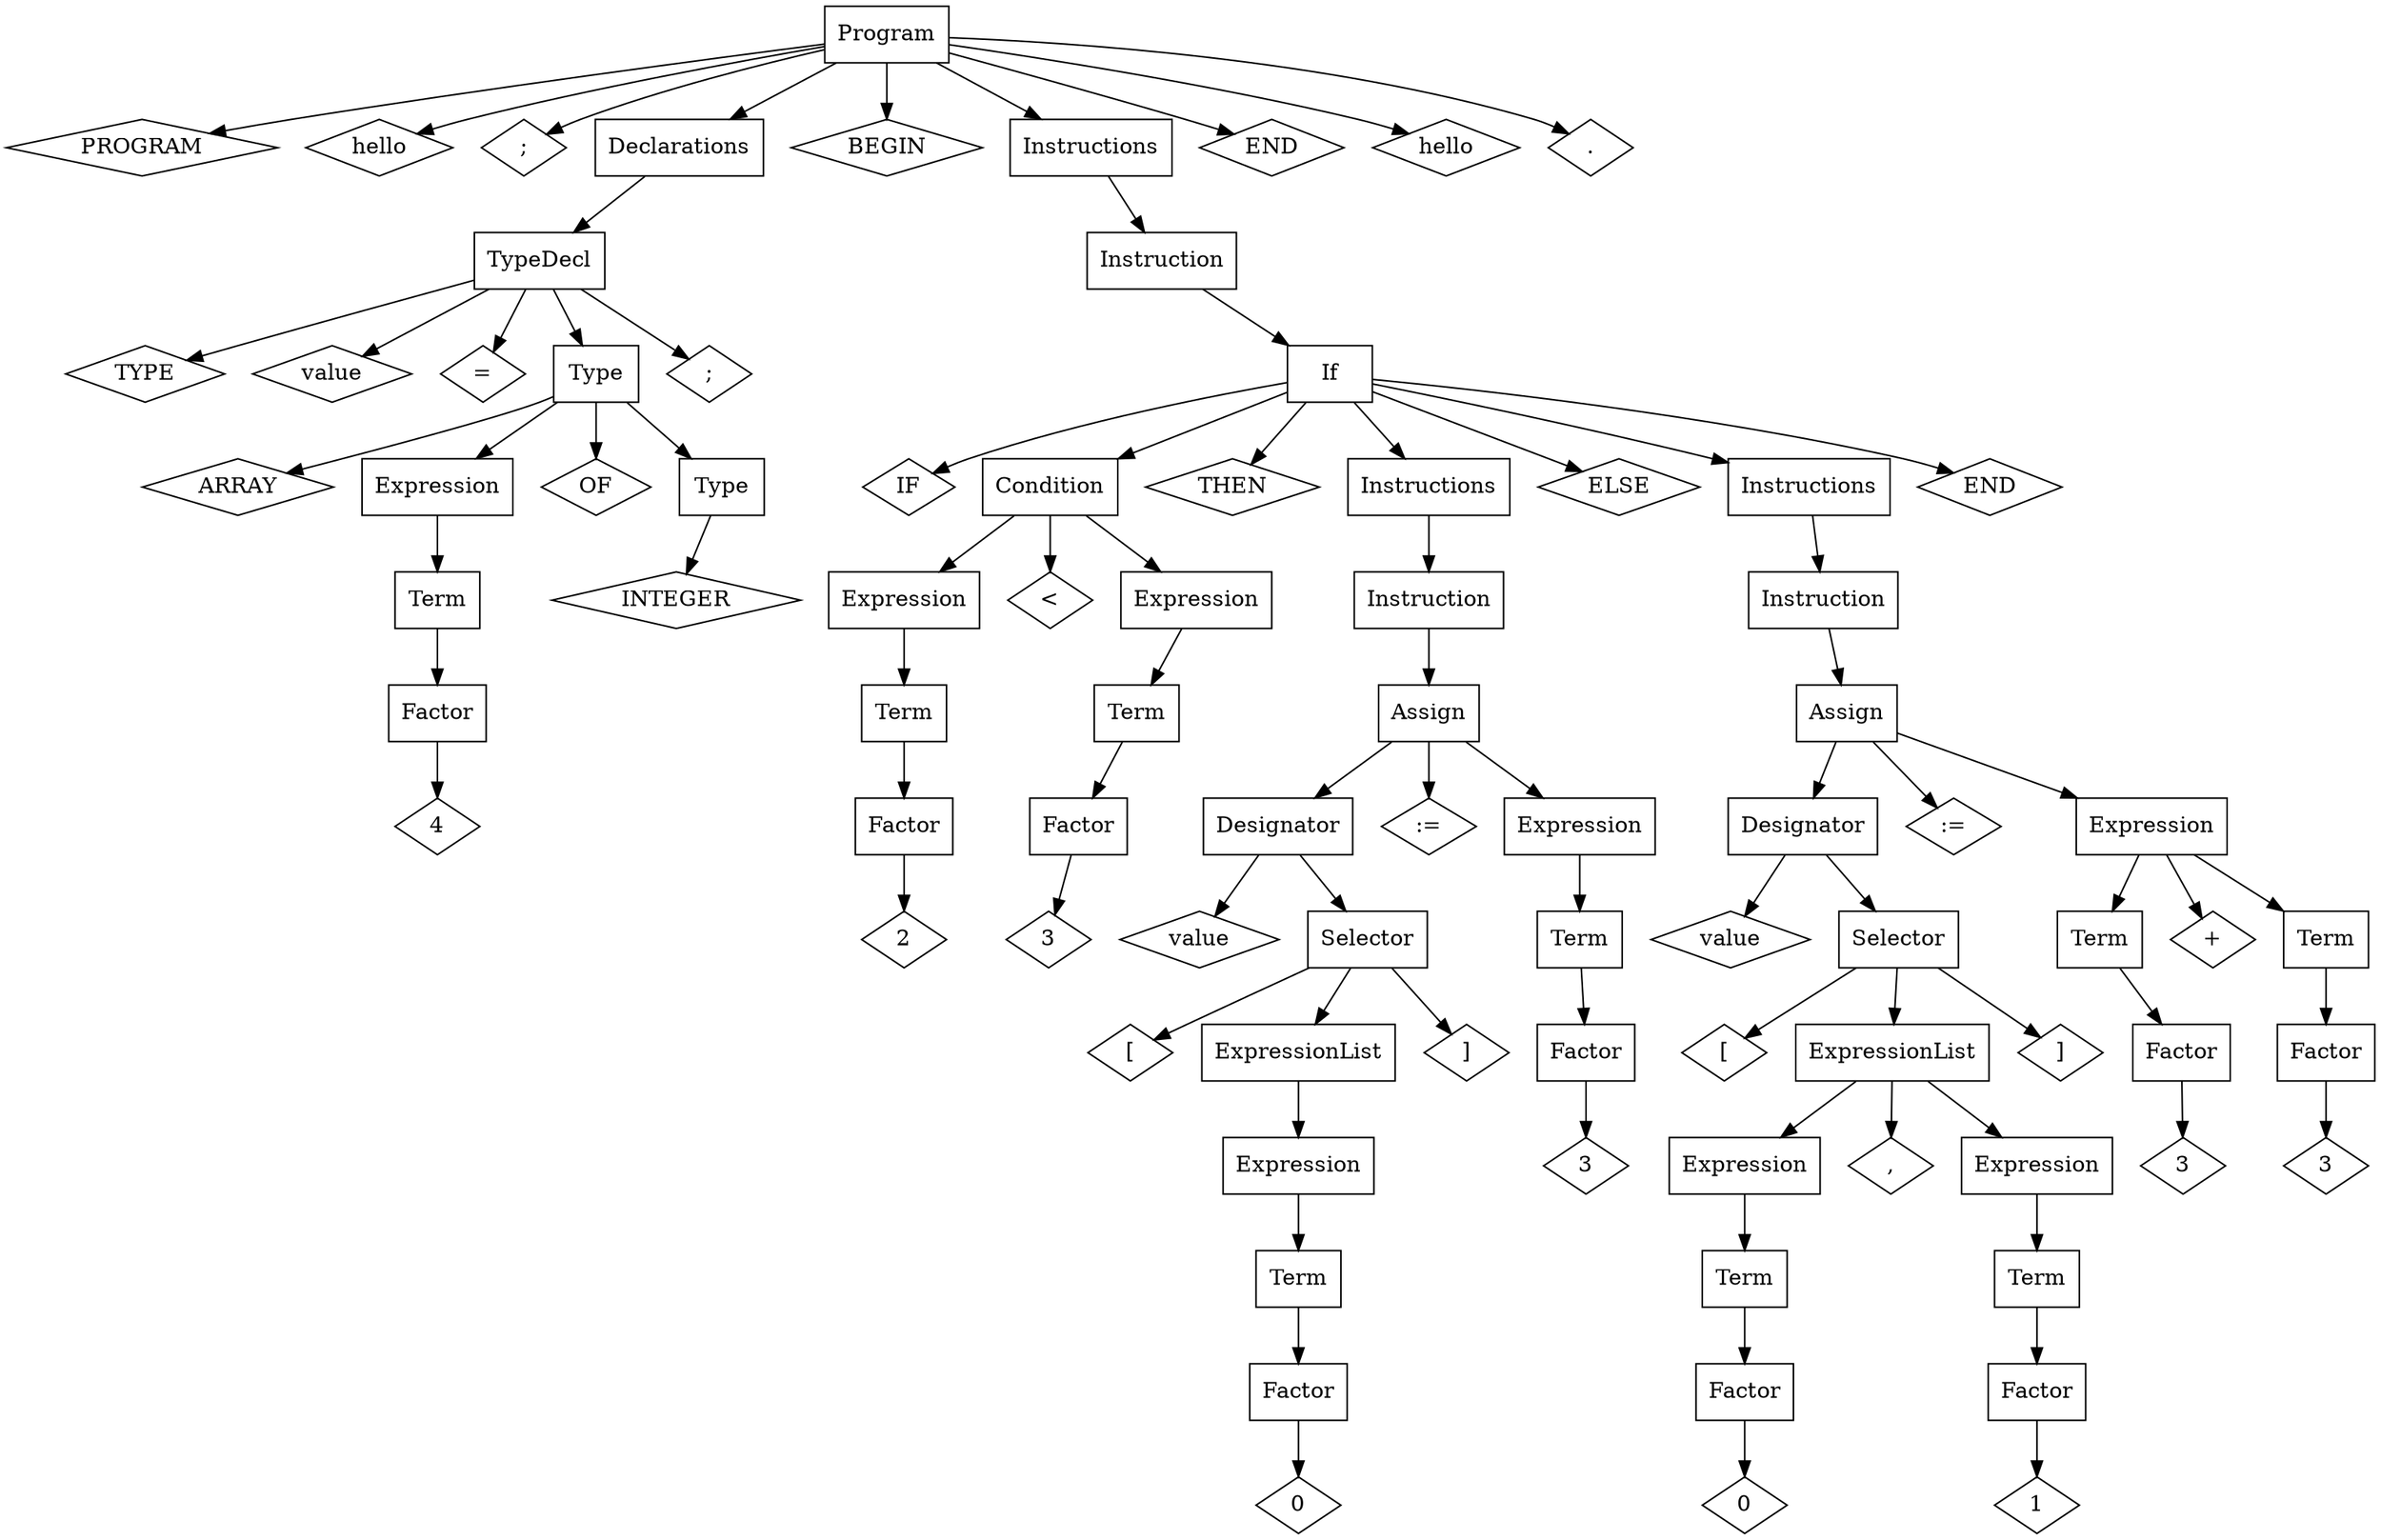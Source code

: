 digraph G {
node [shape="box"];
	0[label="Program"];
	1[label="PROGRAM", shape="diamond"];
	0->1;
	2[label="hello", shape="diamond"];
	0->2;
	3[label=";", shape="diamond"];
	0->3;
	4[label="Declarations"];
	0->4;
	5[label="TypeDecl"];
	4->5;
	6[label="TYPE", shape="diamond"];
	5->6;
	7[label="value", shape="diamond"];
	5->7;
	8[label="=", shape="diamond"];
	5->8;
	9[label="Type"];
	5->9;
	10[label="ARRAY", shape="diamond"];
	9->10;
	11[label="Expression"];
	9->11;
	12[label="Term"];
	11->12;
	13[label="Factor"];
	12->13;
	14[label="4", shape="diamond"];
	13->14;
	15[label="OF", shape="diamond"];
	9->15;
	16[label="Type"];
	9->16;
	17[label="INTEGER", shape="diamond"];
	16->17;
	18[label=";", shape="diamond"];
	5->18;
	19[label="BEGIN", shape="diamond"];
	0->19;
	20[label="Instructions"];
	0->20;
	21[label="Instruction"];
	20->21;
	22[label="If"];
	21->22;
	23[label="IF", shape="diamond"];
	22->23;
	24[label="Condition"];
	22->24;
	25[label="Expression"];
	24->25;
	26[label="Term"];
	25->26;
	27[label="Factor"];
	26->27;
	28[label="2", shape="diamond"];
	27->28;
	29[label="<", shape="diamond"];
	24->29;
	30[label="Expression"];
	24->30;
	31[label="Term"];
	30->31;
	32[label="Factor"];
	31->32;
	33[label="3", shape="diamond"];
	32->33;
	34[label="THEN", shape="diamond"];
	22->34;
	35[label="Instructions"];
	22->35;
	36[label="Instruction"];
	35->36;
	37[label="Assign"];
	36->37;
	38[label="Designator"];
	37->38;
	39[label="value", shape="diamond"];
	38->39;
	40[label="Selector"];
	38->40;
	41[label="[", shape="diamond"];
	40->41;
	42[label="ExpressionList"];
	40->42;
	43[label="Expression"];
	42->43;
	44[label="Term"];
	43->44;
	45[label="Factor"];
	44->45;
	46[label="0", shape="diamond"];
	45->46;
	47[label="]", shape="diamond"];
	40->47;
	48[label=":=", shape="diamond"];
	37->48;
	49[label="Expression"];
	37->49;
	50[label="Term"];
	49->50;
	51[label="Factor"];
	50->51;
	52[label="3", shape="diamond"];
	51->52;
	53[label="ELSE", shape="diamond"];
	22->53;
	54[label="Instructions"];
	22->54;
	55[label="Instruction"];
	54->55;
	56[label="Assign"];
	55->56;
	57[label="Designator"];
	56->57;
	58[label="value", shape="diamond"];
	57->58;
	59[label="Selector"];
	57->59;
	60[label="[", shape="diamond"];
	59->60;
	61[label="ExpressionList"];
	59->61;
	62[label="Expression"];
	61->62;
	63[label="Term"];
	62->63;
	64[label="Factor"];
	63->64;
	65[label="0", shape="diamond"];
	64->65;
	66[label=",", shape="diamond"];
	61->66;
	67[label="Expression"];
	61->67;
	68[label="Term"];
	67->68;
	69[label="Factor"];
	68->69;
	70[label="1", shape="diamond"];
	69->70;
	71[label="]", shape="diamond"];
	59->71;
	72[label=":=", shape="diamond"];
	56->72;
	73[label="Expression"];
	56->73;
	74[label="Term"];
	73->74;
	75[label="Factor"];
	74->75;
	76[label="3", shape="diamond"];
	75->76;
	77[label="+", shape="diamond"];
	73->77;
	78[label="Term"];
	73->78;
	79[label="Factor"];
	78->79;
	80[label="3", shape="diamond"];
	79->80;
	81[label="END", shape="diamond"];
	22->81;
	82[label="END", shape="diamond"];
	0->82;
	83[label="hello", shape="diamond"];
	0->83;
	84[label=".", shape="diamond"];
	0->84;
}
